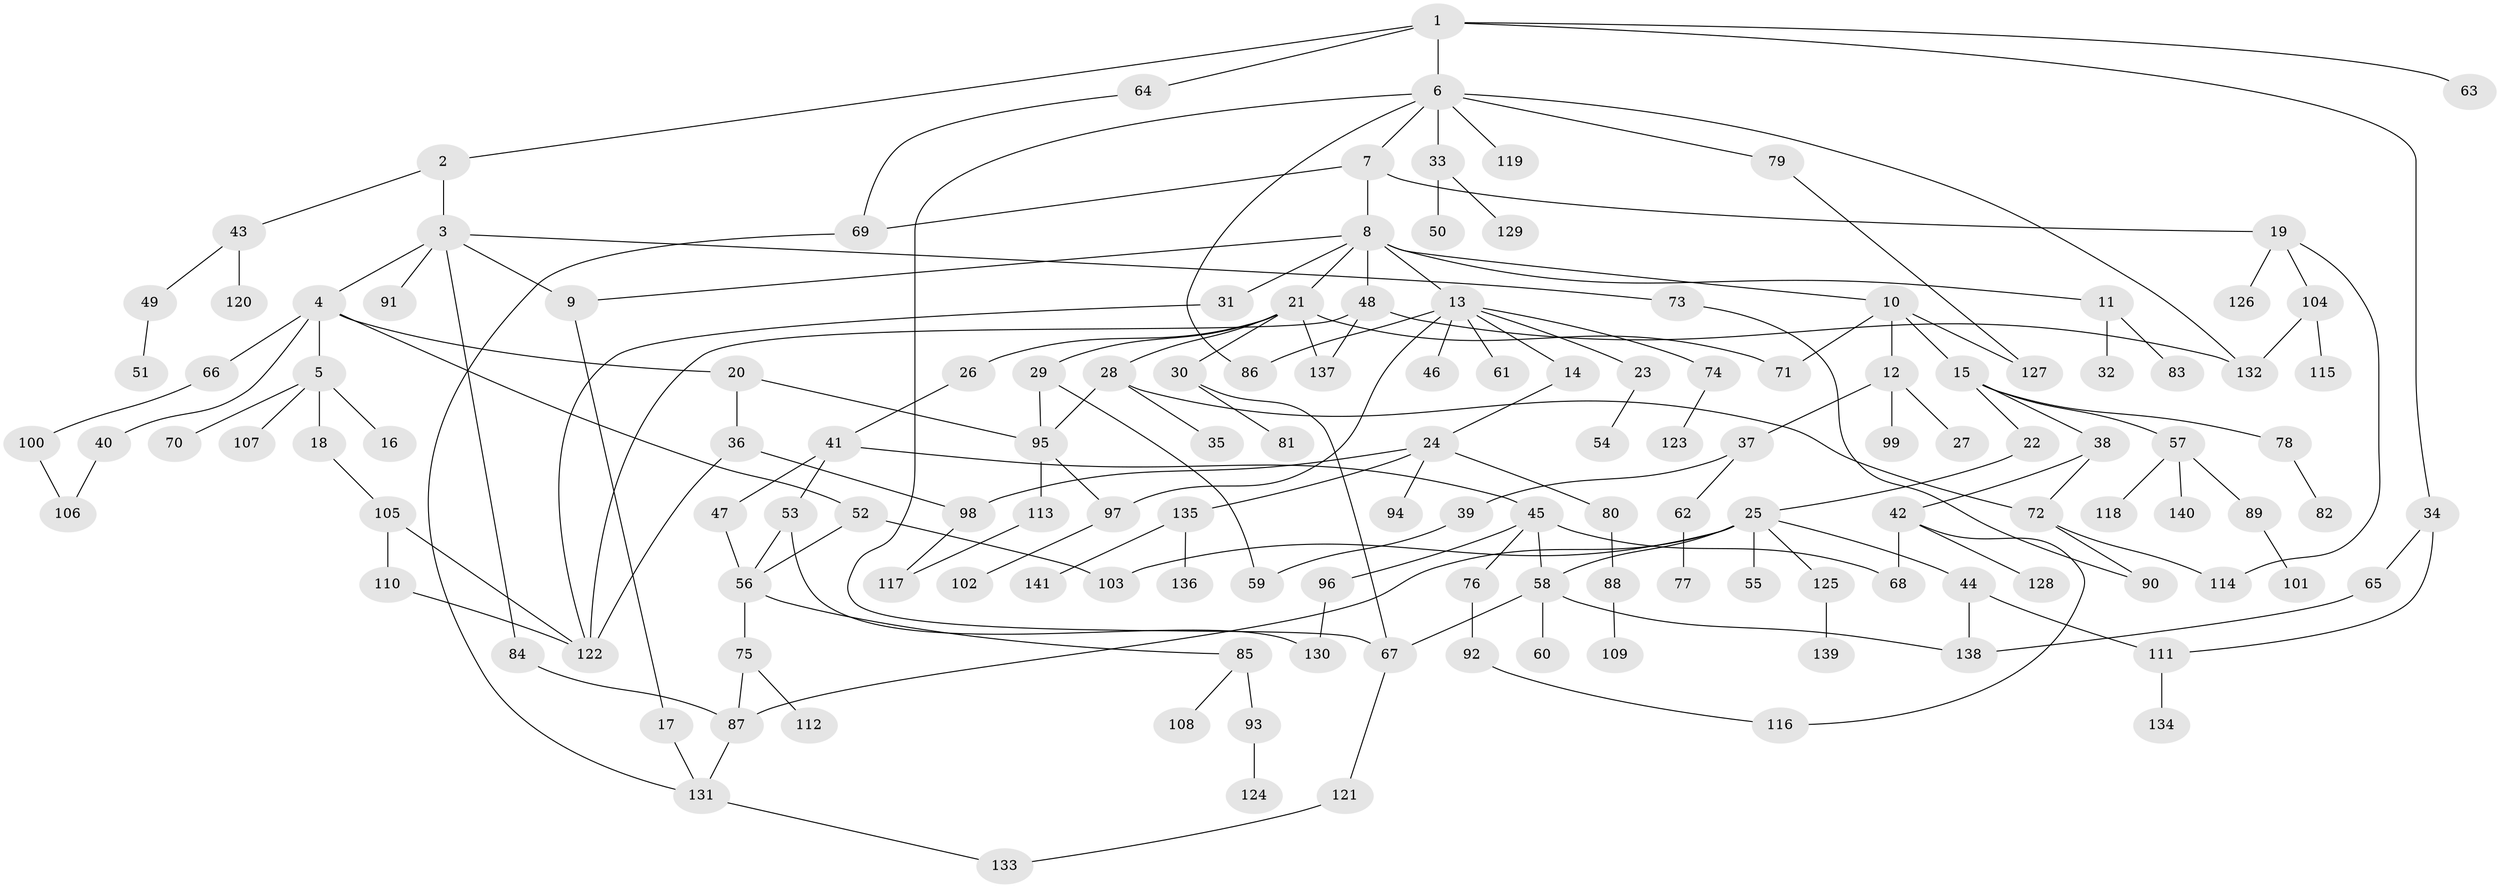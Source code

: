 // Generated by graph-tools (version 1.1) at 2025/42/03/09/25 04:42:29]
// undirected, 141 vertices, 179 edges
graph export_dot {
graph [start="1"]
  node [color=gray90,style=filled];
  1;
  2;
  3;
  4;
  5;
  6;
  7;
  8;
  9;
  10;
  11;
  12;
  13;
  14;
  15;
  16;
  17;
  18;
  19;
  20;
  21;
  22;
  23;
  24;
  25;
  26;
  27;
  28;
  29;
  30;
  31;
  32;
  33;
  34;
  35;
  36;
  37;
  38;
  39;
  40;
  41;
  42;
  43;
  44;
  45;
  46;
  47;
  48;
  49;
  50;
  51;
  52;
  53;
  54;
  55;
  56;
  57;
  58;
  59;
  60;
  61;
  62;
  63;
  64;
  65;
  66;
  67;
  68;
  69;
  70;
  71;
  72;
  73;
  74;
  75;
  76;
  77;
  78;
  79;
  80;
  81;
  82;
  83;
  84;
  85;
  86;
  87;
  88;
  89;
  90;
  91;
  92;
  93;
  94;
  95;
  96;
  97;
  98;
  99;
  100;
  101;
  102;
  103;
  104;
  105;
  106;
  107;
  108;
  109;
  110;
  111;
  112;
  113;
  114;
  115;
  116;
  117;
  118;
  119;
  120;
  121;
  122;
  123;
  124;
  125;
  126;
  127;
  128;
  129;
  130;
  131;
  132;
  133;
  134;
  135;
  136;
  137;
  138;
  139;
  140;
  141;
  1 -- 2;
  1 -- 6;
  1 -- 34;
  1 -- 63;
  1 -- 64;
  2 -- 3;
  2 -- 43;
  3 -- 4;
  3 -- 73;
  3 -- 84;
  3 -- 91;
  3 -- 9;
  4 -- 5;
  4 -- 20;
  4 -- 40;
  4 -- 52;
  4 -- 66;
  5 -- 16;
  5 -- 18;
  5 -- 70;
  5 -- 107;
  6 -- 7;
  6 -- 33;
  6 -- 79;
  6 -- 86;
  6 -- 119;
  6 -- 132;
  6 -- 67;
  7 -- 8;
  7 -- 19;
  7 -- 69;
  8 -- 9;
  8 -- 10;
  8 -- 11;
  8 -- 13;
  8 -- 21;
  8 -- 31;
  8 -- 48;
  9 -- 17;
  10 -- 12;
  10 -- 15;
  10 -- 127;
  10 -- 71;
  11 -- 32;
  11 -- 83;
  12 -- 27;
  12 -- 37;
  12 -- 99;
  13 -- 14;
  13 -- 23;
  13 -- 46;
  13 -- 61;
  13 -- 74;
  13 -- 86;
  13 -- 97;
  14 -- 24;
  15 -- 22;
  15 -- 38;
  15 -- 57;
  15 -- 78;
  17 -- 131;
  18 -- 105;
  19 -- 104;
  19 -- 126;
  19 -- 114;
  20 -- 36;
  20 -- 95;
  21 -- 26;
  21 -- 28;
  21 -- 29;
  21 -- 30;
  21 -- 71;
  21 -- 137;
  22 -- 25;
  23 -- 54;
  24 -- 80;
  24 -- 94;
  24 -- 135;
  24 -- 98;
  25 -- 44;
  25 -- 55;
  25 -- 58;
  25 -- 103;
  25 -- 125;
  25 -- 87;
  26 -- 41;
  28 -- 35;
  28 -- 95;
  28 -- 72;
  29 -- 59;
  29 -- 95;
  30 -- 81;
  30 -- 67;
  31 -- 122;
  33 -- 50;
  33 -- 129;
  34 -- 65;
  34 -- 111;
  36 -- 98;
  36 -- 122;
  37 -- 39;
  37 -- 62;
  38 -- 42;
  38 -- 72;
  39 -- 59;
  40 -- 106;
  41 -- 45;
  41 -- 47;
  41 -- 53;
  42 -- 68;
  42 -- 116;
  42 -- 128;
  43 -- 49;
  43 -- 120;
  44 -- 111;
  44 -- 138;
  45 -- 76;
  45 -- 96;
  45 -- 68;
  45 -- 58;
  47 -- 56;
  48 -- 132;
  48 -- 137;
  48 -- 122;
  49 -- 51;
  52 -- 103;
  52 -- 56;
  53 -- 56;
  53 -- 130;
  56 -- 75;
  56 -- 85;
  57 -- 89;
  57 -- 118;
  57 -- 140;
  58 -- 60;
  58 -- 67;
  58 -- 138;
  62 -- 77;
  64 -- 69;
  65 -- 138;
  66 -- 100;
  67 -- 121;
  69 -- 131;
  72 -- 90;
  72 -- 114;
  73 -- 90;
  74 -- 123;
  75 -- 112;
  75 -- 87;
  76 -- 92;
  78 -- 82;
  79 -- 127;
  80 -- 88;
  84 -- 87;
  85 -- 93;
  85 -- 108;
  87 -- 131;
  88 -- 109;
  89 -- 101;
  92 -- 116;
  93 -- 124;
  95 -- 97;
  95 -- 113;
  96 -- 130;
  97 -- 102;
  98 -- 117;
  100 -- 106;
  104 -- 115;
  104 -- 132;
  105 -- 110;
  105 -- 122;
  110 -- 122;
  111 -- 134;
  113 -- 117;
  121 -- 133;
  125 -- 139;
  131 -- 133;
  135 -- 136;
  135 -- 141;
}
